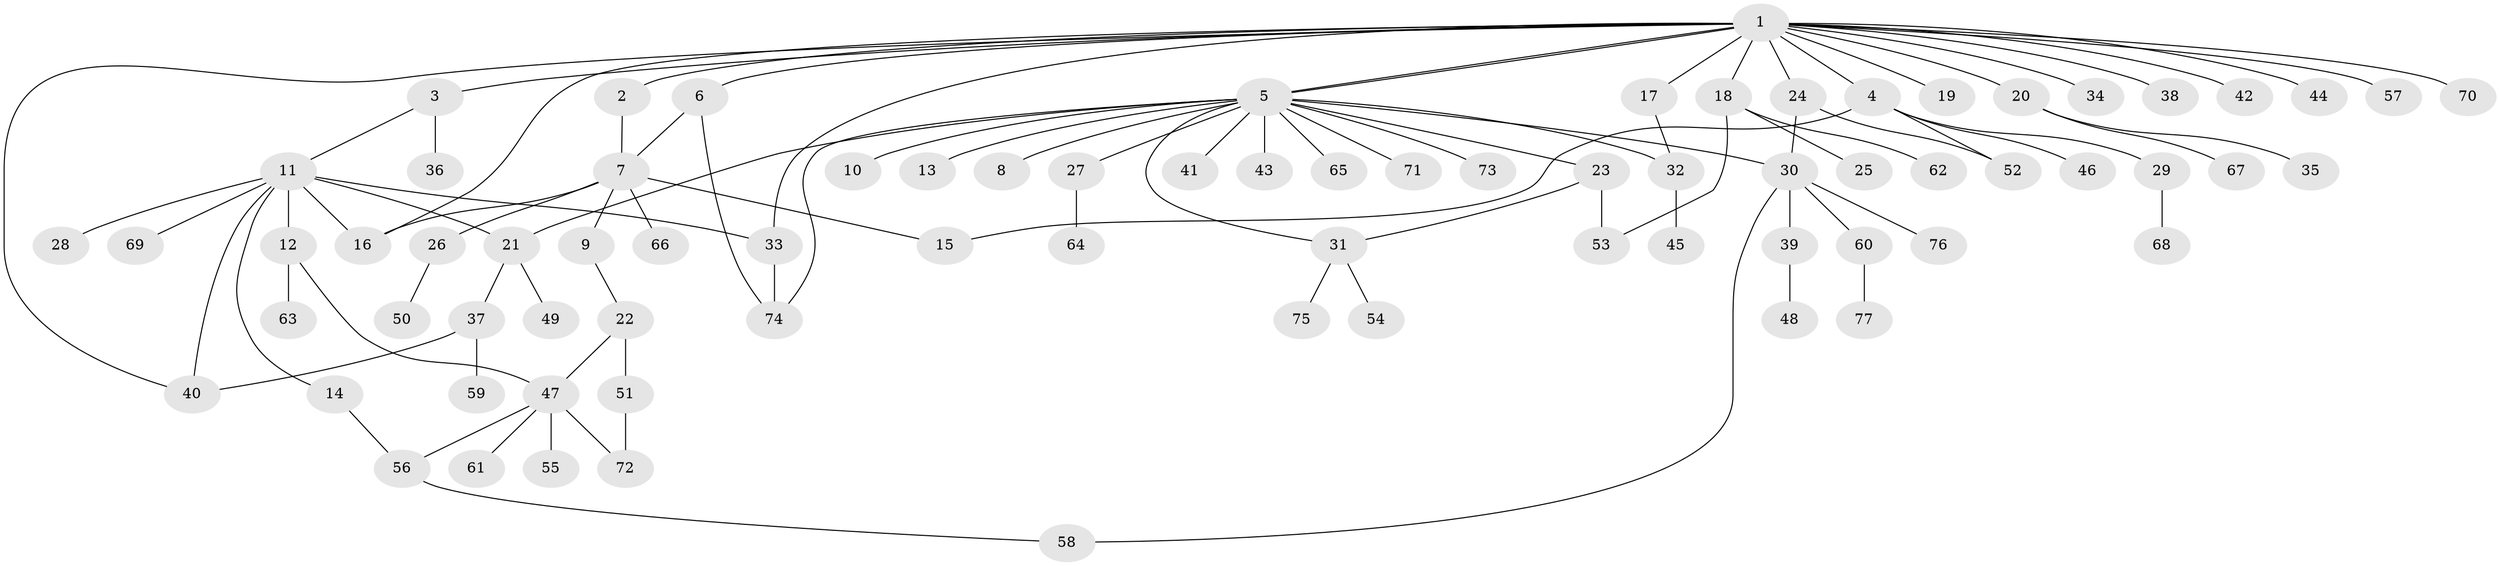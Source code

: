 // Generated by graph-tools (version 1.1) at 2025/14/03/09/25 04:14:37]
// undirected, 77 vertices, 96 edges
graph export_dot {
graph [start="1"]
  node [color=gray90,style=filled];
  1;
  2;
  3;
  4;
  5;
  6;
  7;
  8;
  9;
  10;
  11;
  12;
  13;
  14;
  15;
  16;
  17;
  18;
  19;
  20;
  21;
  22;
  23;
  24;
  25;
  26;
  27;
  28;
  29;
  30;
  31;
  32;
  33;
  34;
  35;
  36;
  37;
  38;
  39;
  40;
  41;
  42;
  43;
  44;
  45;
  46;
  47;
  48;
  49;
  50;
  51;
  52;
  53;
  54;
  55;
  56;
  57;
  58;
  59;
  60;
  61;
  62;
  63;
  64;
  65;
  66;
  67;
  68;
  69;
  70;
  71;
  72;
  73;
  74;
  75;
  76;
  77;
  1 -- 2;
  1 -- 3;
  1 -- 4;
  1 -- 5;
  1 -- 5;
  1 -- 6;
  1 -- 16;
  1 -- 17;
  1 -- 18;
  1 -- 19;
  1 -- 20;
  1 -- 24;
  1 -- 33;
  1 -- 34;
  1 -- 38;
  1 -- 40;
  1 -- 42;
  1 -- 44;
  1 -- 57;
  1 -- 70;
  2 -- 7;
  3 -- 11;
  3 -- 36;
  4 -- 15;
  4 -- 29;
  4 -- 46;
  4 -- 52;
  5 -- 8;
  5 -- 10;
  5 -- 13;
  5 -- 21;
  5 -- 23;
  5 -- 27;
  5 -- 30;
  5 -- 31;
  5 -- 32;
  5 -- 41;
  5 -- 43;
  5 -- 65;
  5 -- 71;
  5 -- 73;
  5 -- 74;
  6 -- 7;
  6 -- 74;
  7 -- 9;
  7 -- 15;
  7 -- 16;
  7 -- 26;
  7 -- 66;
  9 -- 22;
  11 -- 12;
  11 -- 14;
  11 -- 16;
  11 -- 21;
  11 -- 28;
  11 -- 33;
  11 -- 40;
  11 -- 69;
  12 -- 47;
  12 -- 63;
  14 -- 56;
  17 -- 32;
  18 -- 25;
  18 -- 53;
  18 -- 62;
  20 -- 35;
  20 -- 67;
  21 -- 37;
  21 -- 49;
  22 -- 47;
  22 -- 51;
  23 -- 31;
  23 -- 53;
  24 -- 30;
  24 -- 52;
  26 -- 50;
  27 -- 64;
  29 -- 68;
  30 -- 39;
  30 -- 58;
  30 -- 60;
  30 -- 76;
  31 -- 54;
  31 -- 75;
  32 -- 45;
  33 -- 74;
  37 -- 40;
  37 -- 59;
  39 -- 48;
  47 -- 55;
  47 -- 56;
  47 -- 61;
  47 -- 72;
  51 -- 72;
  56 -- 58;
  60 -- 77;
}
